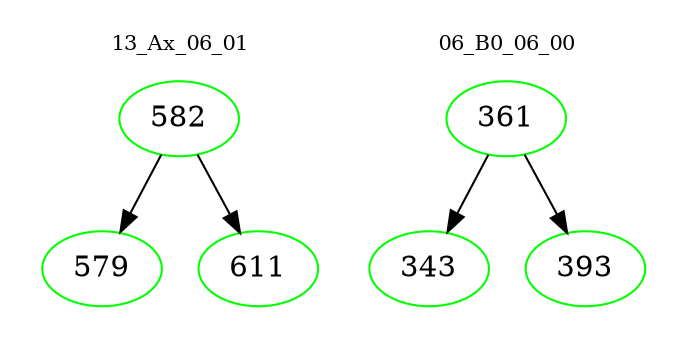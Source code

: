 digraph{
subgraph cluster_0 {
color = white
label = "13_Ax_06_01";
fontsize=10;
T0_582 [label="582", color="green"]
T0_582 -> T0_579 [color="black"]
T0_579 [label="579", color="green"]
T0_582 -> T0_611 [color="black"]
T0_611 [label="611", color="green"]
}
subgraph cluster_1 {
color = white
label = "06_B0_06_00";
fontsize=10;
T1_361 [label="361", color="green"]
T1_361 -> T1_343 [color="black"]
T1_343 [label="343", color="green"]
T1_361 -> T1_393 [color="black"]
T1_393 [label="393", color="green"]
}
}
